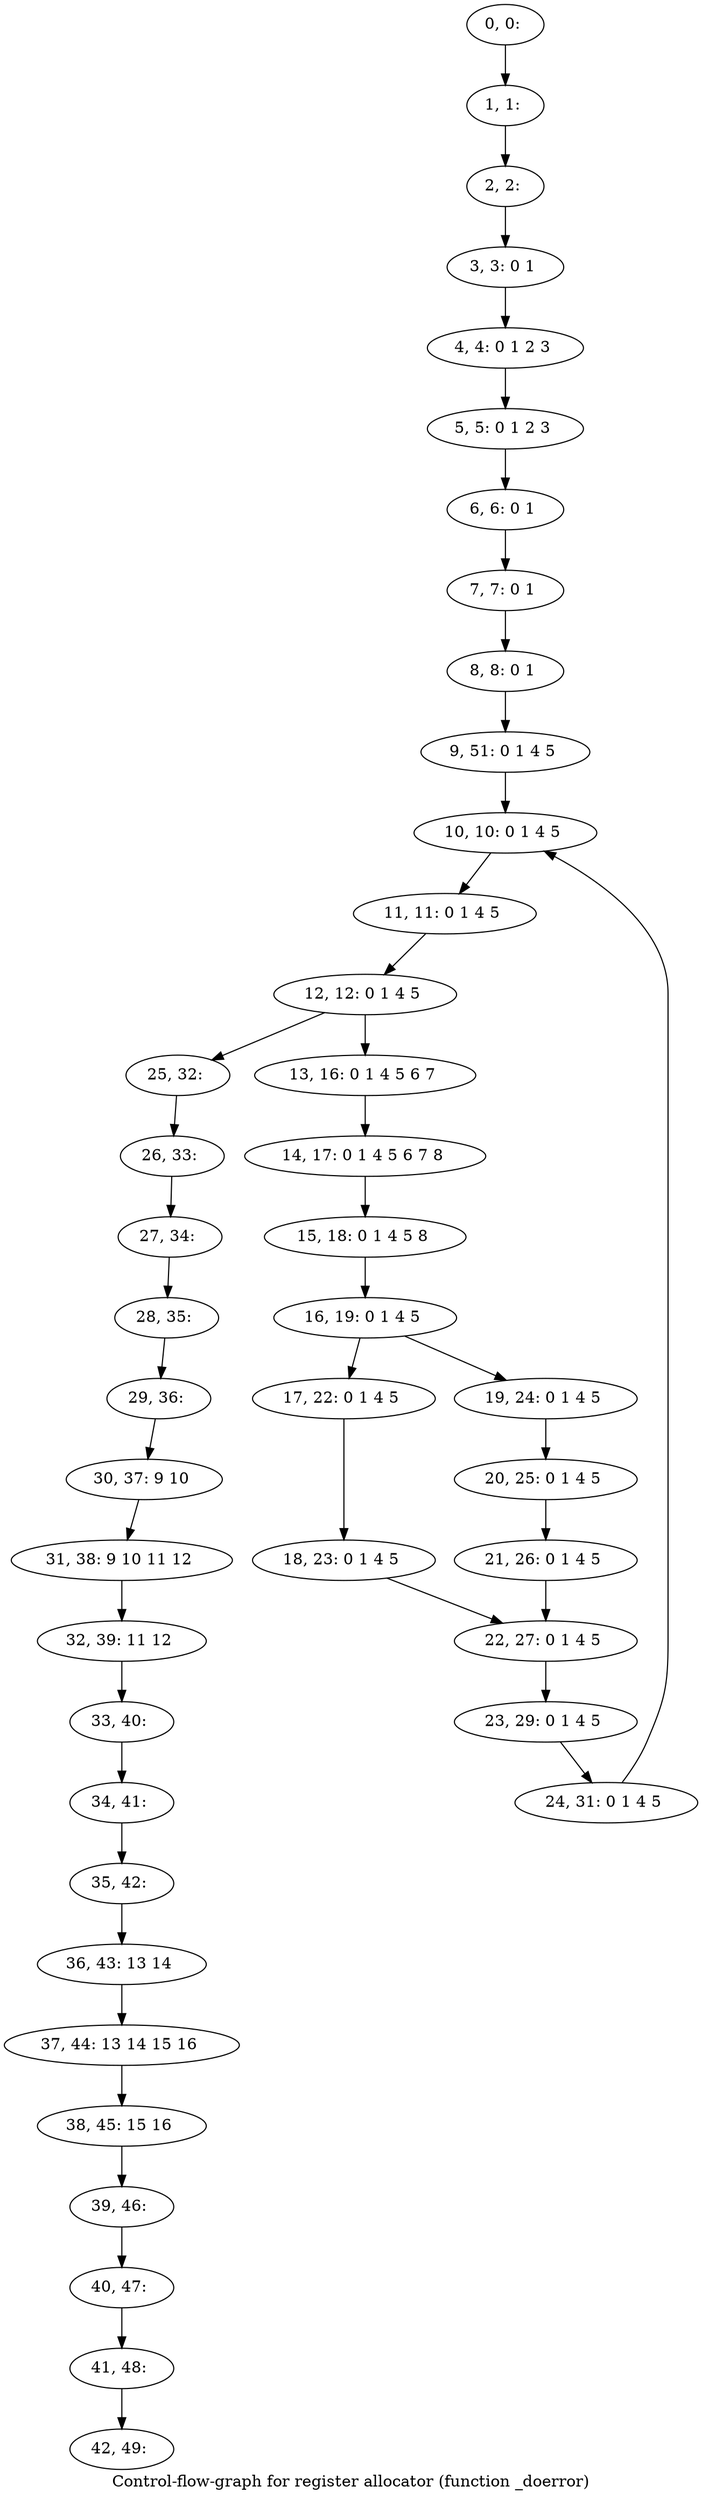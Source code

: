 digraph G {
graph [label="Control-flow-graph for register allocator (function _doerror)"]
0[label="0, 0: "];
1[label="1, 1: "];
2[label="2, 2: "];
3[label="3, 3: 0 1 "];
4[label="4, 4: 0 1 2 3 "];
5[label="5, 5: 0 1 2 3 "];
6[label="6, 6: 0 1 "];
7[label="7, 7: 0 1 "];
8[label="8, 8: 0 1 "];
9[label="9, 51: 0 1 4 5 "];
10[label="10, 10: 0 1 4 5 "];
11[label="11, 11: 0 1 4 5 "];
12[label="12, 12: 0 1 4 5 "];
13[label="13, 16: 0 1 4 5 6 7 "];
14[label="14, 17: 0 1 4 5 6 7 8 "];
15[label="15, 18: 0 1 4 5 8 "];
16[label="16, 19: 0 1 4 5 "];
17[label="17, 22: 0 1 4 5 "];
18[label="18, 23: 0 1 4 5 "];
19[label="19, 24: 0 1 4 5 "];
20[label="20, 25: 0 1 4 5 "];
21[label="21, 26: 0 1 4 5 "];
22[label="22, 27: 0 1 4 5 "];
23[label="23, 29: 0 1 4 5 "];
24[label="24, 31: 0 1 4 5 "];
25[label="25, 32: "];
26[label="26, 33: "];
27[label="27, 34: "];
28[label="28, 35: "];
29[label="29, 36: "];
30[label="30, 37: 9 10 "];
31[label="31, 38: 9 10 11 12 "];
32[label="32, 39: 11 12 "];
33[label="33, 40: "];
34[label="34, 41: "];
35[label="35, 42: "];
36[label="36, 43: 13 14 "];
37[label="37, 44: 13 14 15 16 "];
38[label="38, 45: 15 16 "];
39[label="39, 46: "];
40[label="40, 47: "];
41[label="41, 48: "];
42[label="42, 49: "];
0->1 ;
1->2 ;
2->3 ;
3->4 ;
4->5 ;
5->6 ;
6->7 ;
7->8 ;
8->9 ;
9->10 ;
10->11 ;
11->12 ;
12->13 ;
12->25 ;
13->14 ;
14->15 ;
15->16 ;
16->17 ;
16->19 ;
17->18 ;
18->22 ;
19->20 ;
20->21 ;
21->22 ;
22->23 ;
23->24 ;
24->10 ;
25->26 ;
26->27 ;
27->28 ;
28->29 ;
29->30 ;
30->31 ;
31->32 ;
32->33 ;
33->34 ;
34->35 ;
35->36 ;
36->37 ;
37->38 ;
38->39 ;
39->40 ;
40->41 ;
41->42 ;
}
